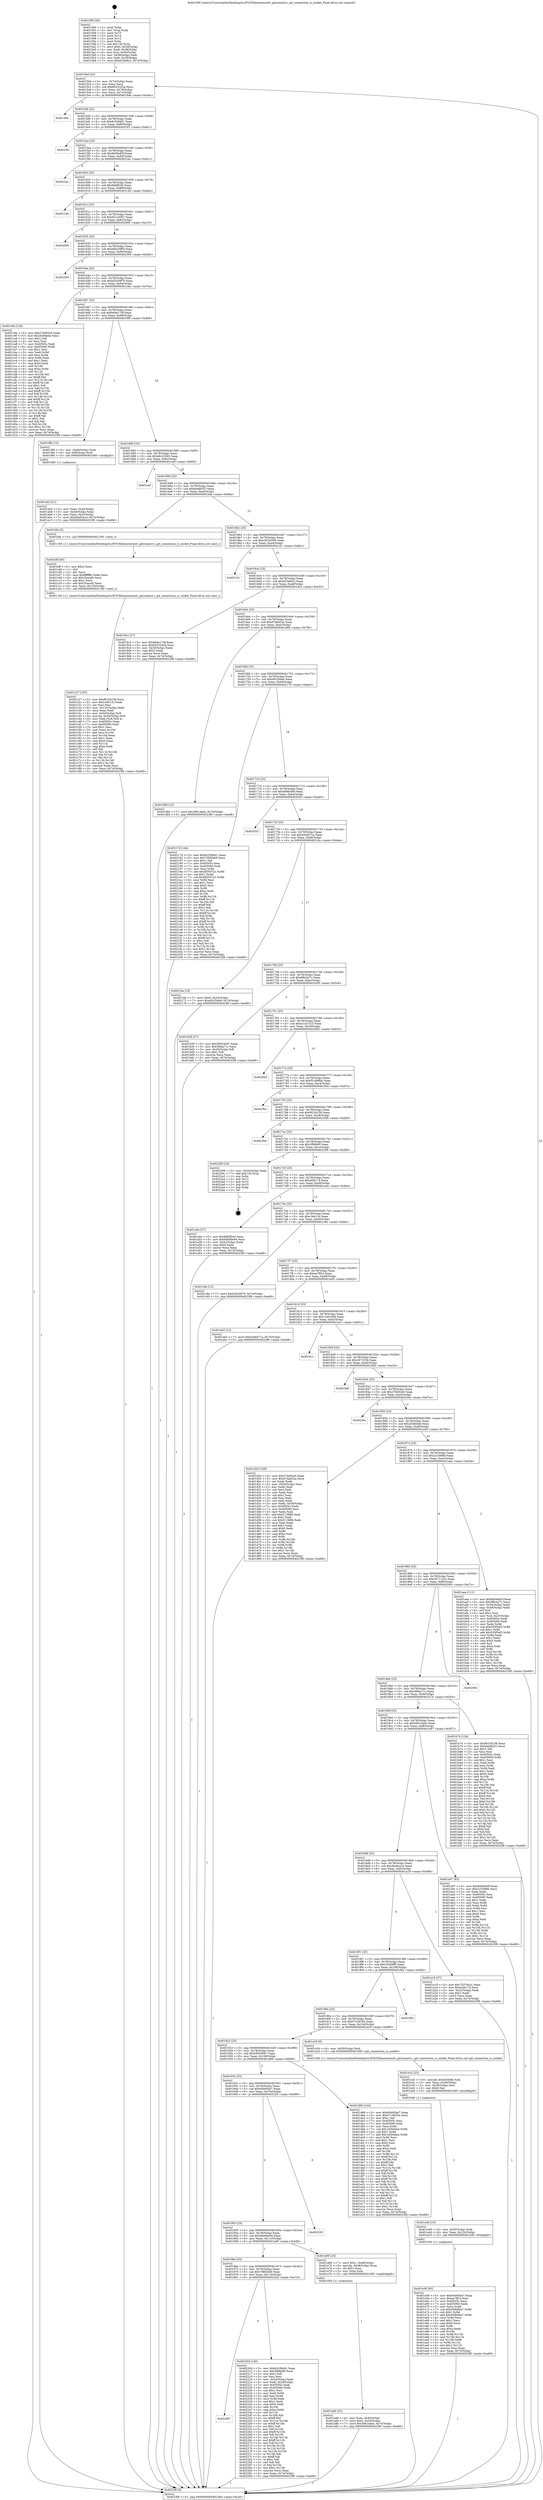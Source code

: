digraph "0x401590" {
  label = "0x401590 (/mnt/c/Users/mathe/Desktop/tcc/POCII/binaries/extr_gitconnect.c_git_connection_is_socket_Final-ollvm.out::main(0))"
  labelloc = "t"
  node[shape=record]

  Entry [label="",width=0.3,height=0.3,shape=circle,fillcolor=black,style=filled]
  "0x4015bd" [label="{
     0x4015bd [23]\l
     | [instrs]\l
     &nbsp;&nbsp;0x4015bd \<+3\>: mov -0x74(%rbp),%eax\l
     &nbsp;&nbsp;0x4015c0 \<+2\>: mov %eax,%ecx\l
     &nbsp;&nbsp;0x4015c2 \<+6\>: sub $0x8023345a,%ecx\l
     &nbsp;&nbsp;0x4015c8 \<+3\>: mov %eax,-0x78(%rbp)\l
     &nbsp;&nbsp;0x4015cb \<+3\>: mov %ecx,-0x7c(%rbp)\l
     &nbsp;&nbsp;0x4015ce \<+6\>: je 00000000004019de \<main+0x44e\>\l
  }"]
  "0x4019de" [label="{
     0x4019de\l
  }", style=dashed]
  "0x4015d4" [label="{
     0x4015d4 [22]\l
     | [instrs]\l
     &nbsp;&nbsp;0x4015d4 \<+5\>: jmp 00000000004015d9 \<main+0x49\>\l
     &nbsp;&nbsp;0x4015d9 \<+3\>: mov -0x78(%rbp),%eax\l
     &nbsp;&nbsp;0x4015dc \<+5\>: sub $0x8c338dd1,%eax\l
     &nbsp;&nbsp;0x4015e1 \<+3\>: mov %eax,-0x80(%rbp)\l
     &nbsp;&nbsp;0x4015e4 \<+6\>: je 00000000004023f1 \<main+0xe61\>\l
  }"]
  Exit [label="",width=0.3,height=0.3,shape=circle,fillcolor=black,style=filled,peripheries=2]
  "0x4023f1" [label="{
     0x4023f1\l
  }", style=dashed]
  "0x4015ea" [label="{
     0x4015ea [25]\l
     | [instrs]\l
     &nbsp;&nbsp;0x4015ea \<+5\>: jmp 00000000004015ef \<main+0x5f\>\l
     &nbsp;&nbsp;0x4015ef \<+3\>: mov -0x78(%rbp),%eax\l
     &nbsp;&nbsp;0x4015f2 \<+5\>: sub $0x8d59e83f,%eax\l
     &nbsp;&nbsp;0x4015f7 \<+6\>: mov %eax,-0x84(%rbp)\l
     &nbsp;&nbsp;0x4015fd \<+6\>: je 00000000004022ac \<main+0xd1c\>\l
  }"]
  "0x401987" [label="{
     0x401987\l
  }", style=dashed]
  "0x4022ac" [label="{
     0x4022ac\l
  }", style=dashed]
  "0x401603" [label="{
     0x401603 [25]\l
     | [instrs]\l
     &nbsp;&nbsp;0x401603 \<+5\>: jmp 0000000000401608 \<main+0x78\>\l
     &nbsp;&nbsp;0x401608 \<+3\>: mov -0x78(%rbp),%eax\l
     &nbsp;&nbsp;0x40160b \<+5\>: sub $0x8dbff240,%eax\l
     &nbsp;&nbsp;0x401610 \<+6\>: mov %eax,-0x88(%rbp)\l
     &nbsp;&nbsp;0x401616 \<+6\>: je 000000000040214d \<main+0xbbd\>\l
  }"]
  "0x40220d" [label="{
     0x40220d [140]\l
     | [instrs]\l
     &nbsp;&nbsp;0x40220d \<+5\>: mov $0x8c338dd1,%eax\l
     &nbsp;&nbsp;0x402212 \<+5\>: mov $0x2f99b80,%ecx\l
     &nbsp;&nbsp;0x402217 \<+2\>: mov $0x1,%dl\l
     &nbsp;&nbsp;0x402219 \<+2\>: xor %esi,%esi\l
     &nbsp;&nbsp;0x40221b \<+3\>: mov -0x34(%rbp),%edi\l
     &nbsp;&nbsp;0x40221e \<+3\>: mov %edi,-0x24(%rbp)\l
     &nbsp;&nbsp;0x402221 \<+7\>: mov 0x40505c,%edi\l
     &nbsp;&nbsp;0x402228 \<+8\>: mov 0x405060,%r8d\l
     &nbsp;&nbsp;0x402230 \<+3\>: sub $0x1,%esi\l
     &nbsp;&nbsp;0x402233 \<+3\>: mov %edi,%r9d\l
     &nbsp;&nbsp;0x402236 \<+3\>: add %esi,%r9d\l
     &nbsp;&nbsp;0x402239 \<+4\>: imul %r9d,%edi\l
     &nbsp;&nbsp;0x40223d \<+3\>: and $0x1,%edi\l
     &nbsp;&nbsp;0x402240 \<+3\>: cmp $0x0,%edi\l
     &nbsp;&nbsp;0x402243 \<+4\>: sete %r10b\l
     &nbsp;&nbsp;0x402247 \<+4\>: cmp $0xa,%r8d\l
     &nbsp;&nbsp;0x40224b \<+4\>: setl %r11b\l
     &nbsp;&nbsp;0x40224f \<+3\>: mov %r10b,%bl\l
     &nbsp;&nbsp;0x402252 \<+3\>: xor $0xff,%bl\l
     &nbsp;&nbsp;0x402255 \<+3\>: mov %r11b,%r14b\l
     &nbsp;&nbsp;0x402258 \<+4\>: xor $0xff,%r14b\l
     &nbsp;&nbsp;0x40225c \<+3\>: xor $0x1,%dl\l
     &nbsp;&nbsp;0x40225f \<+3\>: mov %bl,%r15b\l
     &nbsp;&nbsp;0x402262 \<+4\>: and $0xff,%r15b\l
     &nbsp;&nbsp;0x402266 \<+3\>: and %dl,%r10b\l
     &nbsp;&nbsp;0x402269 \<+3\>: mov %r14b,%r12b\l
     &nbsp;&nbsp;0x40226c \<+4\>: and $0xff,%r12b\l
     &nbsp;&nbsp;0x402270 \<+3\>: and %dl,%r11b\l
     &nbsp;&nbsp;0x402273 \<+3\>: or %r10b,%r15b\l
     &nbsp;&nbsp;0x402276 \<+3\>: or %r11b,%r12b\l
     &nbsp;&nbsp;0x402279 \<+3\>: xor %r12b,%r15b\l
     &nbsp;&nbsp;0x40227c \<+3\>: or %r14b,%bl\l
     &nbsp;&nbsp;0x40227f \<+3\>: xor $0xff,%bl\l
     &nbsp;&nbsp;0x402282 \<+3\>: or $0x1,%dl\l
     &nbsp;&nbsp;0x402285 \<+2\>: and %dl,%bl\l
     &nbsp;&nbsp;0x402287 \<+3\>: or %bl,%r15b\l
     &nbsp;&nbsp;0x40228a \<+4\>: test $0x1,%r15b\l
     &nbsp;&nbsp;0x40228e \<+3\>: cmovne %ecx,%eax\l
     &nbsp;&nbsp;0x402291 \<+3\>: mov %eax,-0x74(%rbp)\l
     &nbsp;&nbsp;0x402294 \<+5\>: jmp 00000000004023f8 \<main+0xe68\>\l
  }"]
  "0x40214d" [label="{
     0x40214d\l
  }", style=dashed]
  "0x40161c" [label="{
     0x40161c [25]\l
     | [instrs]\l
     &nbsp;&nbsp;0x40161c \<+5\>: jmp 0000000000401621 \<main+0x91\>\l
     &nbsp;&nbsp;0x401621 \<+3\>: mov -0x78(%rbp),%eax\l
     &nbsp;&nbsp;0x401624 \<+5\>: sub $0x921c4567,%eax\l
     &nbsp;&nbsp;0x401629 \<+6\>: mov %eax,-0x8c(%rbp)\l
     &nbsp;&nbsp;0x40162f \<+6\>: je 0000000000402000 \<main+0xa70\>\l
  }"]
  "0x401e58" [label="{
     0x401e58 [93]\l
     | [instrs]\l
     &nbsp;&nbsp;0x401e58 \<+5\>: mov $0x60495be7,%eax\l
     &nbsp;&nbsp;0x401e5d \<+5\>: mov $0xea7ff14,%esi\l
     &nbsp;&nbsp;0x401e62 \<+7\>: mov 0x40505c,%ecx\l
     &nbsp;&nbsp;0x401e69 \<+7\>: mov 0x405060,%edx\l
     &nbsp;&nbsp;0x401e70 \<+3\>: mov %ecx,%r8d\l
     &nbsp;&nbsp;0x401e73 \<+7\>: sub $0xb59b0ba7,%r8d\l
     &nbsp;&nbsp;0x401e7a \<+4\>: sub $0x1,%r8d\l
     &nbsp;&nbsp;0x401e7e \<+7\>: add $0xb59b0ba7,%r8d\l
     &nbsp;&nbsp;0x401e85 \<+4\>: imul %r8d,%ecx\l
     &nbsp;&nbsp;0x401e89 \<+3\>: and $0x1,%ecx\l
     &nbsp;&nbsp;0x401e8c \<+3\>: cmp $0x0,%ecx\l
     &nbsp;&nbsp;0x401e8f \<+4\>: sete %r9b\l
     &nbsp;&nbsp;0x401e93 \<+3\>: cmp $0xa,%edx\l
     &nbsp;&nbsp;0x401e96 \<+4\>: setl %r10b\l
     &nbsp;&nbsp;0x401e9a \<+3\>: mov %r9b,%r11b\l
     &nbsp;&nbsp;0x401e9d \<+3\>: and %r10b,%r11b\l
     &nbsp;&nbsp;0x401ea0 \<+3\>: xor %r10b,%r9b\l
     &nbsp;&nbsp;0x401ea3 \<+3\>: or %r9b,%r11b\l
     &nbsp;&nbsp;0x401ea6 \<+4\>: test $0x1,%r11b\l
     &nbsp;&nbsp;0x401eaa \<+3\>: cmovne %esi,%eax\l
     &nbsp;&nbsp;0x401ead \<+3\>: mov %eax,-0x74(%rbp)\l
     &nbsp;&nbsp;0x401eb0 \<+5\>: jmp 00000000004023f8 \<main+0xe68\>\l
  }"]
  "0x402000" [label="{
     0x402000\l
  }", style=dashed]
  "0x401635" [label="{
     0x401635 [25]\l
     | [instrs]\l
     &nbsp;&nbsp;0x401635 \<+5\>: jmp 000000000040163a \<main+0xaa\>\l
     &nbsp;&nbsp;0x40163a \<+3\>: mov -0x78(%rbp),%eax\l
     &nbsp;&nbsp;0x40163d \<+5\>: sub $0x9ebc3965,%eax\l
     &nbsp;&nbsp;0x401642 \<+6\>: mov %eax,-0x90(%rbp)\l
     &nbsp;&nbsp;0x401648 \<+6\>: je 0000000000402364 \<main+0xdd4\>\l
  }"]
  "0x401e49" [label="{
     0x401e49 [15]\l
     | [instrs]\l
     &nbsp;&nbsp;0x401e49 \<+4\>: mov -0x50(%rbp),%rdi\l
     &nbsp;&nbsp;0x401e4d \<+6\>: mov %eax,-0x124(%rbp)\l
     &nbsp;&nbsp;0x401e53 \<+5\>: call 0000000000401030 \<free@plt\>\l
     | [calls]\l
     &nbsp;&nbsp;0x401030 \{1\} (unknown)\l
  }"]
  "0x402364" [label="{
     0x402364\l
  }", style=dashed]
  "0x40164e" [label="{
     0x40164e [25]\l
     | [instrs]\l
     &nbsp;&nbsp;0x40164e \<+5\>: jmp 0000000000401653 \<main+0xc3\>\l
     &nbsp;&nbsp;0x401653 \<+3\>: mov -0x78(%rbp),%eax\l
     &nbsp;&nbsp;0x401656 \<+5\>: sub $0xb35c0870,%eax\l
     &nbsp;&nbsp;0x40165b \<+6\>: mov %eax,-0x94(%rbp)\l
     &nbsp;&nbsp;0x401661 \<+6\>: je 0000000000401c9a \<main+0x70a\>\l
  }"]
  "0x401e32" [label="{
     0x401e32 [23]\l
     | [instrs]\l
     &nbsp;&nbsp;0x401e32 \<+10\>: movabs $0x4030d6,%rdi\l
     &nbsp;&nbsp;0x401e3c \<+3\>: mov %eax,-0x58(%rbp)\l
     &nbsp;&nbsp;0x401e3f \<+3\>: mov -0x58(%rbp),%esi\l
     &nbsp;&nbsp;0x401e42 \<+2\>: mov $0x0,%al\l
     &nbsp;&nbsp;0x401e44 \<+5\>: call 0000000000401040 \<printf@plt\>\l
     | [calls]\l
     &nbsp;&nbsp;0x401040 \{1\} (unknown)\l
  }"]
  "0x401c9a" [label="{
     0x401c9a [134]\l
     | [instrs]\l
     &nbsp;&nbsp;0x401c9a \<+5\>: mov $0x276e92e0,%eax\l
     &nbsp;&nbsp;0x401c9f \<+5\>: mov $0x2b5febeb,%ecx\l
     &nbsp;&nbsp;0x401ca4 \<+2\>: mov $0x1,%dl\l
     &nbsp;&nbsp;0x401ca6 \<+2\>: xor %esi,%esi\l
     &nbsp;&nbsp;0x401ca8 \<+7\>: mov 0x40505c,%edi\l
     &nbsp;&nbsp;0x401caf \<+8\>: mov 0x405060,%r8d\l
     &nbsp;&nbsp;0x401cb7 \<+3\>: sub $0x1,%esi\l
     &nbsp;&nbsp;0x401cba \<+3\>: mov %edi,%r9d\l
     &nbsp;&nbsp;0x401cbd \<+3\>: add %esi,%r9d\l
     &nbsp;&nbsp;0x401cc0 \<+4\>: imul %r9d,%edi\l
     &nbsp;&nbsp;0x401cc4 \<+3\>: and $0x1,%edi\l
     &nbsp;&nbsp;0x401cc7 \<+3\>: cmp $0x0,%edi\l
     &nbsp;&nbsp;0x401cca \<+4\>: sete %r10b\l
     &nbsp;&nbsp;0x401cce \<+4\>: cmp $0xa,%r8d\l
     &nbsp;&nbsp;0x401cd2 \<+4\>: setl %r11b\l
     &nbsp;&nbsp;0x401cd6 \<+3\>: mov %r10b,%bl\l
     &nbsp;&nbsp;0x401cd9 \<+3\>: xor $0xff,%bl\l
     &nbsp;&nbsp;0x401cdc \<+3\>: mov %r11b,%r14b\l
     &nbsp;&nbsp;0x401cdf \<+4\>: xor $0xff,%r14b\l
     &nbsp;&nbsp;0x401ce3 \<+3\>: xor $0x1,%dl\l
     &nbsp;&nbsp;0x401ce6 \<+3\>: mov %bl,%r15b\l
     &nbsp;&nbsp;0x401ce9 \<+4\>: and $0xff,%r15b\l
     &nbsp;&nbsp;0x401ced \<+3\>: and %dl,%r10b\l
     &nbsp;&nbsp;0x401cf0 \<+3\>: mov %r14b,%r12b\l
     &nbsp;&nbsp;0x401cf3 \<+4\>: and $0xff,%r12b\l
     &nbsp;&nbsp;0x401cf7 \<+3\>: and %dl,%r11b\l
     &nbsp;&nbsp;0x401cfa \<+3\>: or %r10b,%r15b\l
     &nbsp;&nbsp;0x401cfd \<+3\>: or %r11b,%r12b\l
     &nbsp;&nbsp;0x401d00 \<+3\>: xor %r12b,%r15b\l
     &nbsp;&nbsp;0x401d03 \<+3\>: or %r14b,%bl\l
     &nbsp;&nbsp;0x401d06 \<+3\>: xor $0xff,%bl\l
     &nbsp;&nbsp;0x401d09 \<+3\>: or $0x1,%dl\l
     &nbsp;&nbsp;0x401d0c \<+2\>: and %dl,%bl\l
     &nbsp;&nbsp;0x401d0e \<+3\>: or %bl,%r15b\l
     &nbsp;&nbsp;0x401d11 \<+4\>: test $0x1,%r15b\l
     &nbsp;&nbsp;0x401d15 \<+3\>: cmovne %ecx,%eax\l
     &nbsp;&nbsp;0x401d18 \<+3\>: mov %eax,-0x74(%rbp)\l
     &nbsp;&nbsp;0x401d1b \<+5\>: jmp 00000000004023f8 \<main+0xe68\>\l
  }"]
  "0x401667" [label="{
     0x401667 [25]\l
     | [instrs]\l
     &nbsp;&nbsp;0x401667 \<+5\>: jmp 000000000040166c \<main+0xdc\>\l
     &nbsp;&nbsp;0x40166c \<+3\>: mov -0x78(%rbp),%eax\l
     &nbsp;&nbsp;0x40166f \<+5\>: sub $0xb64e17df,%eax\l
     &nbsp;&nbsp;0x401674 \<+6\>: mov %eax,-0x98(%rbp)\l
     &nbsp;&nbsp;0x40167a \<+6\>: je 00000000004019f6 \<main+0x466\>\l
  }"]
  "0x401c27" [label="{
     0x401c27 [103]\l
     | [instrs]\l
     &nbsp;&nbsp;0x401c27 \<+5\>: mov $0xf6234158,%ecx\l
     &nbsp;&nbsp;0x401c2c \<+5\>: mov $0xc3e613c,%edx\l
     &nbsp;&nbsp;0x401c31 \<+2\>: xor %esi,%esi\l
     &nbsp;&nbsp;0x401c33 \<+6\>: mov -0x120(%rbp),%edi\l
     &nbsp;&nbsp;0x401c39 \<+3\>: imul %eax,%edi\l
     &nbsp;&nbsp;0x401c3c \<+4\>: mov -0x50(%rbp),%r8\l
     &nbsp;&nbsp;0x401c40 \<+4\>: movslq -0x54(%rbp),%r9\l
     &nbsp;&nbsp;0x401c44 \<+4\>: mov %edi,(%r8,%r9,4)\l
     &nbsp;&nbsp;0x401c48 \<+7\>: mov 0x40505c,%eax\l
     &nbsp;&nbsp;0x401c4f \<+7\>: mov 0x405060,%edi\l
     &nbsp;&nbsp;0x401c56 \<+3\>: sub $0x1,%esi\l
     &nbsp;&nbsp;0x401c59 \<+3\>: mov %eax,%r10d\l
     &nbsp;&nbsp;0x401c5c \<+3\>: add %esi,%r10d\l
     &nbsp;&nbsp;0x401c5f \<+4\>: imul %r10d,%eax\l
     &nbsp;&nbsp;0x401c63 \<+3\>: and $0x1,%eax\l
     &nbsp;&nbsp;0x401c66 \<+3\>: cmp $0x0,%eax\l
     &nbsp;&nbsp;0x401c69 \<+4\>: sete %r11b\l
     &nbsp;&nbsp;0x401c6d \<+3\>: cmp $0xa,%edi\l
     &nbsp;&nbsp;0x401c70 \<+3\>: setl %bl\l
     &nbsp;&nbsp;0x401c73 \<+3\>: mov %r11b,%r14b\l
     &nbsp;&nbsp;0x401c76 \<+3\>: and %bl,%r14b\l
     &nbsp;&nbsp;0x401c79 \<+3\>: xor %bl,%r11b\l
     &nbsp;&nbsp;0x401c7c \<+3\>: or %r11b,%r14b\l
     &nbsp;&nbsp;0x401c7f \<+4\>: test $0x1,%r14b\l
     &nbsp;&nbsp;0x401c83 \<+3\>: cmovne %edx,%ecx\l
     &nbsp;&nbsp;0x401c86 \<+3\>: mov %ecx,-0x74(%rbp)\l
     &nbsp;&nbsp;0x401c89 \<+5\>: jmp 00000000004023f8 \<main+0xe68\>\l
  }"]
  "0x4019f6" [label="{
     0x4019f6 [13]\l
     | [instrs]\l
     &nbsp;&nbsp;0x4019f6 \<+4\>: mov -0x40(%rbp),%rax\l
     &nbsp;&nbsp;0x4019fa \<+4\>: mov 0x8(%rax),%rdi\l
     &nbsp;&nbsp;0x4019fe \<+5\>: call 0000000000401060 \<atoi@plt\>\l
     | [calls]\l
     &nbsp;&nbsp;0x401060 \{1\} (unknown)\l
  }"]
  "0x401680" [label="{
     0x401680 [25]\l
     | [instrs]\l
     &nbsp;&nbsp;0x401680 \<+5\>: jmp 0000000000401685 \<main+0xf5\>\l
     &nbsp;&nbsp;0x401685 \<+3\>: mov -0x78(%rbp),%eax\l
     &nbsp;&nbsp;0x401688 \<+5\>: sub $0xb8c225b5,%eax\l
     &nbsp;&nbsp;0x40168d \<+6\>: mov %eax,-0x9c(%rbp)\l
     &nbsp;&nbsp;0x401693 \<+6\>: je 0000000000401eef \<main+0x95f\>\l
  }"]
  "0x401bff" [label="{
     0x401bff [40]\l
     | [instrs]\l
     &nbsp;&nbsp;0x401bff \<+5\>: mov $0x2,%ecx\l
     &nbsp;&nbsp;0x401c04 \<+1\>: cltd\l
     &nbsp;&nbsp;0x401c05 \<+2\>: idiv %ecx\l
     &nbsp;&nbsp;0x401c07 \<+6\>: imul $0xfffffffe,%edx,%ecx\l
     &nbsp;&nbsp;0x401c0d \<+6\>: sub $0x1fcacafc,%ecx\l
     &nbsp;&nbsp;0x401c13 \<+3\>: add $0x1,%ecx\l
     &nbsp;&nbsp;0x401c16 \<+6\>: add $0x1fcacafc,%ecx\l
     &nbsp;&nbsp;0x401c1c \<+6\>: mov %ecx,-0x120(%rbp)\l
     &nbsp;&nbsp;0x401c22 \<+5\>: call 0000000000401160 \<next_i\>\l
     | [calls]\l
     &nbsp;&nbsp;0x401160 \{1\} (/mnt/c/Users/mathe/Desktop/tcc/POCII/binaries/extr_gitconnect.c_git_connection_is_socket_Final-ollvm.out::next_i)\l
  }"]
  "0x401eef" [label="{
     0x401eef\l
  }", style=dashed]
  "0x401699" [label="{
     0x401699 [25]\l
     | [instrs]\l
     &nbsp;&nbsp;0x401699 \<+5\>: jmp 000000000040169e \<main+0x10e\>\l
     &nbsp;&nbsp;0x40169e \<+3\>: mov -0x78(%rbp),%eax\l
     &nbsp;&nbsp;0x4016a1 \<+5\>: sub $0xbbaf9251,%eax\l
     &nbsp;&nbsp;0x4016a6 \<+6\>: mov %eax,-0xa0(%rbp)\l
     &nbsp;&nbsp;0x4016ac \<+6\>: je 0000000000401bfa \<main+0x66a\>\l
  }"]
  "0x401a80" [label="{
     0x401a80 [23]\l
     | [instrs]\l
     &nbsp;&nbsp;0x401a80 \<+4\>: mov %rax,-0x50(%rbp)\l
     &nbsp;&nbsp;0x401a84 \<+7\>: movl $0x0,-0x54(%rbp)\l
     &nbsp;&nbsp;0x401a8b \<+7\>: movl $0x3961dadc,-0x74(%rbp)\l
     &nbsp;&nbsp;0x401a92 \<+5\>: jmp 00000000004023f8 \<main+0xe68\>\l
  }"]
  "0x401bfa" [label="{
     0x401bfa [5]\l
     | [instrs]\l
     &nbsp;&nbsp;0x401bfa \<+5\>: call 0000000000401160 \<next_i\>\l
     | [calls]\l
     &nbsp;&nbsp;0x401160 \{1\} (/mnt/c/Users/mathe/Desktop/tcc/POCII/binaries/extr_gitconnect.c_git_connection_is_socket_Final-ollvm.out::next_i)\l
  }"]
  "0x4016b2" [label="{
     0x4016b2 [25]\l
     | [instrs]\l
     &nbsp;&nbsp;0x4016b2 \<+5\>: jmp 00000000004016b7 \<main+0x127\>\l
     &nbsp;&nbsp;0x4016b7 \<+3\>: mov -0x78(%rbp),%eax\l
     &nbsp;&nbsp;0x4016ba \<+5\>: sub $0xc9254956,%eax\l
     &nbsp;&nbsp;0x4016bf \<+6\>: mov %eax,-0xa4(%rbp)\l
     &nbsp;&nbsp;0x4016c5 \<+6\>: je 0000000000402141 \<main+0xbb1\>\l
  }"]
  "0x40196e" [label="{
     0x40196e [25]\l
     | [instrs]\l
     &nbsp;&nbsp;0x40196e \<+5\>: jmp 0000000000401973 \<main+0x3e3\>\l
     &nbsp;&nbsp;0x401973 \<+3\>: mov -0x78(%rbp),%eax\l
     &nbsp;&nbsp;0x401976 \<+5\>: sub $0x708f2bb9,%eax\l
     &nbsp;&nbsp;0x40197b \<+6\>: mov %eax,-0x114(%rbp)\l
     &nbsp;&nbsp;0x401981 \<+6\>: je 000000000040220d \<main+0xc7d\>\l
  }"]
  "0x402141" [label="{
     0x402141\l
  }", style=dashed]
  "0x4016cb" [label="{
     0x4016cb [25]\l
     | [instrs]\l
     &nbsp;&nbsp;0x4016cb \<+5\>: jmp 00000000004016d0 \<main+0x140\>\l
     &nbsp;&nbsp;0x4016d0 \<+3\>: mov -0x78(%rbp),%eax\l
     &nbsp;&nbsp;0x4016d3 \<+5\>: sub $0xd23a9fc2,%eax\l
     &nbsp;&nbsp;0x4016d8 \<+6\>: mov %eax,-0xa8(%rbp)\l
     &nbsp;&nbsp;0x4016de \<+6\>: je 00000000004019c3 \<main+0x433\>\l
  }"]
  "0x401a69" [label="{
     0x401a69 [23]\l
     | [instrs]\l
     &nbsp;&nbsp;0x401a69 \<+7\>: movl $0x1,-0x48(%rbp)\l
     &nbsp;&nbsp;0x401a70 \<+4\>: movslq -0x48(%rbp),%rax\l
     &nbsp;&nbsp;0x401a74 \<+4\>: shl $0x2,%rax\l
     &nbsp;&nbsp;0x401a78 \<+3\>: mov %rax,%rdi\l
     &nbsp;&nbsp;0x401a7b \<+5\>: call 0000000000401050 \<malloc@plt\>\l
     | [calls]\l
     &nbsp;&nbsp;0x401050 \{1\} (unknown)\l
  }"]
  "0x4019c3" [label="{
     0x4019c3 [27]\l
     | [instrs]\l
     &nbsp;&nbsp;0x4019c3 \<+5\>: mov $0xb64e17df,%eax\l
     &nbsp;&nbsp;0x4019c8 \<+5\>: mov $0x8023345a,%ecx\l
     &nbsp;&nbsp;0x4019cd \<+3\>: mov -0x30(%rbp),%edx\l
     &nbsp;&nbsp;0x4019d0 \<+3\>: cmp $0x2,%edx\l
     &nbsp;&nbsp;0x4019d3 \<+3\>: cmovne %ecx,%eax\l
     &nbsp;&nbsp;0x4019d6 \<+3\>: mov %eax,-0x74(%rbp)\l
     &nbsp;&nbsp;0x4019d9 \<+5\>: jmp 00000000004023f8 \<main+0xe68\>\l
  }"]
  "0x4016e4" [label="{
     0x4016e4 [25]\l
     | [instrs]\l
     &nbsp;&nbsp;0x4016e4 \<+5\>: jmp 00000000004016e9 \<main+0x159\>\l
     &nbsp;&nbsp;0x4016e9 \<+3\>: mov -0x78(%rbp),%eax\l
     &nbsp;&nbsp;0x4016ec \<+5\>: sub $0xd7da822a,%eax\l
     &nbsp;&nbsp;0x4016f1 \<+6\>: mov %eax,-0xac(%rbp)\l
     &nbsp;&nbsp;0x4016f7 \<+6\>: je 0000000000401d8d \<main+0x7fd\>\l
  }"]
  "0x4023f8" [label="{
     0x4023f8 [5]\l
     | [instrs]\l
     &nbsp;&nbsp;0x4023f8 \<+5\>: jmp 00000000004015bd \<main+0x2d\>\l
  }"]
  "0x401590" [label="{
     0x401590 [45]\l
     | [instrs]\l
     &nbsp;&nbsp;0x401590 \<+1\>: push %rbp\l
     &nbsp;&nbsp;0x401591 \<+3\>: mov %rsp,%rbp\l
     &nbsp;&nbsp;0x401594 \<+2\>: push %r15\l
     &nbsp;&nbsp;0x401596 \<+2\>: push %r14\l
     &nbsp;&nbsp;0x401598 \<+2\>: push %r12\l
     &nbsp;&nbsp;0x40159a \<+1\>: push %rbx\l
     &nbsp;&nbsp;0x40159b \<+7\>: sub $0x130,%rsp\l
     &nbsp;&nbsp;0x4015a2 \<+7\>: movl $0x0,-0x34(%rbp)\l
     &nbsp;&nbsp;0x4015a9 \<+3\>: mov %edi,-0x38(%rbp)\l
     &nbsp;&nbsp;0x4015ac \<+4\>: mov %rsi,-0x40(%rbp)\l
     &nbsp;&nbsp;0x4015b0 \<+3\>: mov -0x38(%rbp),%edi\l
     &nbsp;&nbsp;0x4015b3 \<+3\>: mov %edi,-0x30(%rbp)\l
     &nbsp;&nbsp;0x4015b6 \<+7\>: movl $0xd23a9fc2,-0x74(%rbp)\l
  }"]
  "0x401a03" [label="{
     0x401a03 [21]\l
     | [instrs]\l
     &nbsp;&nbsp;0x401a03 \<+3\>: mov %eax,-0x44(%rbp)\l
     &nbsp;&nbsp;0x401a06 \<+3\>: mov -0x44(%rbp),%eax\l
     &nbsp;&nbsp;0x401a09 \<+3\>: mov %eax,-0x2c(%rbp)\l
     &nbsp;&nbsp;0x401a0c \<+7\>: movl $0x4ba9ca1e,-0x74(%rbp)\l
     &nbsp;&nbsp;0x401a13 \<+5\>: jmp 00000000004023f8 \<main+0xe68\>\l
  }"]
  "0x401955" [label="{
     0x401955 [25]\l
     | [instrs]\l
     &nbsp;&nbsp;0x401955 \<+5\>: jmp 000000000040195a \<main+0x3ca\>\l
     &nbsp;&nbsp;0x40195a \<+3\>: mov -0x78(%rbp),%eax\l
     &nbsp;&nbsp;0x40195d \<+5\>: sub $0x6b0dbe94,%eax\l
     &nbsp;&nbsp;0x401962 \<+6\>: mov %eax,-0x110(%rbp)\l
     &nbsp;&nbsp;0x401968 \<+6\>: je 0000000000401a69 \<main+0x4d9\>\l
  }"]
  "0x401d8d" [label="{
     0x401d8d [12]\l
     | [instrs]\l
     &nbsp;&nbsp;0x401d8d \<+7\>: movl $0x3961dadc,-0x74(%rbp)\l
     &nbsp;&nbsp;0x401d94 \<+5\>: jmp 00000000004023f8 \<main+0xe68\>\l
  }"]
  "0x4016fd" [label="{
     0x4016fd [25]\l
     | [instrs]\l
     &nbsp;&nbsp;0x4016fd \<+5\>: jmp 0000000000401702 \<main+0x172\>\l
     &nbsp;&nbsp;0x401702 \<+3\>: mov -0x78(%rbp),%eax\l
     &nbsp;&nbsp;0x401705 \<+5\>: sub $0xd91f3de8,%eax\l
     &nbsp;&nbsp;0x40170a \<+6\>: mov %eax,-0xb0(%rbp)\l
     &nbsp;&nbsp;0x401710 \<+6\>: je 000000000040217d \<main+0xbed\>\l
  }"]
  "0x402329" [label="{
     0x402329\l
  }", style=dashed]
  "0x40217d" [label="{
     0x40217d [144]\l
     | [instrs]\l
     &nbsp;&nbsp;0x40217d \<+5\>: mov $0x8c338dd1,%eax\l
     &nbsp;&nbsp;0x402182 \<+5\>: mov $0x708f2bb9,%ecx\l
     &nbsp;&nbsp;0x402187 \<+2\>: mov $0x1,%dl\l
     &nbsp;&nbsp;0x402189 \<+7\>: mov 0x40505c,%esi\l
     &nbsp;&nbsp;0x402190 \<+7\>: mov 0x405060,%edi\l
     &nbsp;&nbsp;0x402197 \<+3\>: mov %esi,%r8d\l
     &nbsp;&nbsp;0x40219a \<+7\>: add $0xdf3507a1,%r8d\l
     &nbsp;&nbsp;0x4021a1 \<+4\>: sub $0x1,%r8d\l
     &nbsp;&nbsp;0x4021a5 \<+7\>: sub $0xdf3507a1,%r8d\l
     &nbsp;&nbsp;0x4021ac \<+4\>: imul %r8d,%esi\l
     &nbsp;&nbsp;0x4021b0 \<+3\>: and $0x1,%esi\l
     &nbsp;&nbsp;0x4021b3 \<+3\>: cmp $0x0,%esi\l
     &nbsp;&nbsp;0x4021b6 \<+4\>: sete %r9b\l
     &nbsp;&nbsp;0x4021ba \<+3\>: cmp $0xa,%edi\l
     &nbsp;&nbsp;0x4021bd \<+4\>: setl %r10b\l
     &nbsp;&nbsp;0x4021c1 \<+3\>: mov %r9b,%r11b\l
     &nbsp;&nbsp;0x4021c4 \<+4\>: xor $0xff,%r11b\l
     &nbsp;&nbsp;0x4021c8 \<+3\>: mov %r10b,%bl\l
     &nbsp;&nbsp;0x4021cb \<+3\>: xor $0xff,%bl\l
     &nbsp;&nbsp;0x4021ce \<+3\>: xor $0x1,%dl\l
     &nbsp;&nbsp;0x4021d1 \<+3\>: mov %r11b,%r14b\l
     &nbsp;&nbsp;0x4021d4 \<+4\>: and $0xff,%r14b\l
     &nbsp;&nbsp;0x4021d8 \<+3\>: and %dl,%r9b\l
     &nbsp;&nbsp;0x4021db \<+3\>: mov %bl,%r15b\l
     &nbsp;&nbsp;0x4021de \<+4\>: and $0xff,%r15b\l
     &nbsp;&nbsp;0x4021e2 \<+3\>: and %dl,%r10b\l
     &nbsp;&nbsp;0x4021e5 \<+3\>: or %r9b,%r14b\l
     &nbsp;&nbsp;0x4021e8 \<+3\>: or %r10b,%r15b\l
     &nbsp;&nbsp;0x4021eb \<+3\>: xor %r15b,%r14b\l
     &nbsp;&nbsp;0x4021ee \<+3\>: or %bl,%r11b\l
     &nbsp;&nbsp;0x4021f1 \<+4\>: xor $0xff,%r11b\l
     &nbsp;&nbsp;0x4021f5 \<+3\>: or $0x1,%dl\l
     &nbsp;&nbsp;0x4021f8 \<+3\>: and %dl,%r11b\l
     &nbsp;&nbsp;0x4021fb \<+3\>: or %r11b,%r14b\l
     &nbsp;&nbsp;0x4021fe \<+4\>: test $0x1,%r14b\l
     &nbsp;&nbsp;0x402202 \<+3\>: cmovne %ecx,%eax\l
     &nbsp;&nbsp;0x402205 \<+3\>: mov %eax,-0x74(%rbp)\l
     &nbsp;&nbsp;0x402208 \<+5\>: jmp 00000000004023f8 \<main+0xe68\>\l
  }"]
  "0x401716" [label="{
     0x401716 [25]\l
     | [instrs]\l
     &nbsp;&nbsp;0x401716 \<+5\>: jmp 000000000040171b \<main+0x18b\>\l
     &nbsp;&nbsp;0x40171b \<+3\>: mov -0x78(%rbp),%eax\l
     &nbsp;&nbsp;0x40171e \<+5\>: sub $0xd99fcb69,%eax\l
     &nbsp;&nbsp;0x401723 \<+6\>: mov %eax,-0xb4(%rbp)\l
     &nbsp;&nbsp;0x401729 \<+6\>: je 0000000000402025 \<main+0xa95\>\l
  }"]
  "0x40193c" [label="{
     0x40193c [25]\l
     | [instrs]\l
     &nbsp;&nbsp;0x40193c \<+5\>: jmp 0000000000401941 \<main+0x3b1\>\l
     &nbsp;&nbsp;0x401941 \<+3\>: mov -0x78(%rbp),%eax\l
     &nbsp;&nbsp;0x401944 \<+5\>: sub $0x60495be7,%eax\l
     &nbsp;&nbsp;0x401949 \<+6\>: mov %eax,-0x10c(%rbp)\l
     &nbsp;&nbsp;0x40194f \<+6\>: je 0000000000402329 \<main+0xd99\>\l
  }"]
  "0x402025" [label="{
     0x402025\l
  }", style=dashed]
  "0x40172f" [label="{
     0x40172f [25]\l
     | [instrs]\l
     &nbsp;&nbsp;0x40172f \<+5\>: jmp 0000000000401734 \<main+0x1a4\>\l
     &nbsp;&nbsp;0x401734 \<+3\>: mov -0x78(%rbp),%eax\l
     &nbsp;&nbsp;0x401737 \<+5\>: sub $0xdcb6d71a,%eax\l
     &nbsp;&nbsp;0x40173c \<+6\>: mov %eax,-0xb8(%rbp)\l
     &nbsp;&nbsp;0x401742 \<+6\>: je 000000000040216a \<main+0xbda\>\l
  }"]
  "0x401d99" [label="{
     0x401d99 [144]\l
     | [instrs]\l
     &nbsp;&nbsp;0x401d99 \<+5\>: mov $0x60495be7,%eax\l
     &nbsp;&nbsp;0x401d9e \<+5\>: mov $0x57c36354,%ecx\l
     &nbsp;&nbsp;0x401da3 \<+2\>: mov $0x1,%dl\l
     &nbsp;&nbsp;0x401da5 \<+7\>: mov 0x40505c,%esi\l
     &nbsp;&nbsp;0x401dac \<+7\>: mov 0x405060,%edi\l
     &nbsp;&nbsp;0x401db3 \<+3\>: mov %esi,%r8d\l
     &nbsp;&nbsp;0x401db6 \<+7\>: sub $0x1d304da2,%r8d\l
     &nbsp;&nbsp;0x401dbd \<+4\>: sub $0x1,%r8d\l
     &nbsp;&nbsp;0x401dc1 \<+7\>: add $0x1d304da2,%r8d\l
     &nbsp;&nbsp;0x401dc8 \<+4\>: imul %r8d,%esi\l
     &nbsp;&nbsp;0x401dcc \<+3\>: and $0x1,%esi\l
     &nbsp;&nbsp;0x401dcf \<+3\>: cmp $0x0,%esi\l
     &nbsp;&nbsp;0x401dd2 \<+4\>: sete %r9b\l
     &nbsp;&nbsp;0x401dd6 \<+3\>: cmp $0xa,%edi\l
     &nbsp;&nbsp;0x401dd9 \<+4\>: setl %r10b\l
     &nbsp;&nbsp;0x401ddd \<+3\>: mov %r9b,%r11b\l
     &nbsp;&nbsp;0x401de0 \<+4\>: xor $0xff,%r11b\l
     &nbsp;&nbsp;0x401de4 \<+3\>: mov %r10b,%bl\l
     &nbsp;&nbsp;0x401de7 \<+3\>: xor $0xff,%bl\l
     &nbsp;&nbsp;0x401dea \<+3\>: xor $0x1,%dl\l
     &nbsp;&nbsp;0x401ded \<+3\>: mov %r11b,%r14b\l
     &nbsp;&nbsp;0x401df0 \<+4\>: and $0xff,%r14b\l
     &nbsp;&nbsp;0x401df4 \<+3\>: and %dl,%r9b\l
     &nbsp;&nbsp;0x401df7 \<+3\>: mov %bl,%r15b\l
     &nbsp;&nbsp;0x401dfa \<+4\>: and $0xff,%r15b\l
     &nbsp;&nbsp;0x401dfe \<+3\>: and %dl,%r10b\l
     &nbsp;&nbsp;0x401e01 \<+3\>: or %r9b,%r14b\l
     &nbsp;&nbsp;0x401e04 \<+3\>: or %r10b,%r15b\l
     &nbsp;&nbsp;0x401e07 \<+3\>: xor %r15b,%r14b\l
     &nbsp;&nbsp;0x401e0a \<+3\>: or %bl,%r11b\l
     &nbsp;&nbsp;0x401e0d \<+4\>: xor $0xff,%r11b\l
     &nbsp;&nbsp;0x401e11 \<+3\>: or $0x1,%dl\l
     &nbsp;&nbsp;0x401e14 \<+3\>: and %dl,%r11b\l
     &nbsp;&nbsp;0x401e17 \<+3\>: or %r11b,%r14b\l
     &nbsp;&nbsp;0x401e1a \<+4\>: test $0x1,%r14b\l
     &nbsp;&nbsp;0x401e1e \<+3\>: cmovne %ecx,%eax\l
     &nbsp;&nbsp;0x401e21 \<+3\>: mov %eax,-0x74(%rbp)\l
     &nbsp;&nbsp;0x401e24 \<+5\>: jmp 00000000004023f8 \<main+0xe68\>\l
  }"]
  "0x40216a" [label="{
     0x40216a [19]\l
     | [instrs]\l
     &nbsp;&nbsp;0x40216a \<+7\>: movl $0x0,-0x34(%rbp)\l
     &nbsp;&nbsp;0x402171 \<+7\>: movl $0xd91f3de8,-0x74(%rbp)\l
     &nbsp;&nbsp;0x402178 \<+5\>: jmp 00000000004023f8 \<main+0xe68\>\l
  }"]
  "0x401748" [label="{
     0x401748 [25]\l
     | [instrs]\l
     &nbsp;&nbsp;0x401748 \<+5\>: jmp 000000000040174d \<main+0x1bd\>\l
     &nbsp;&nbsp;0x40174d \<+3\>: mov -0x78(%rbp),%eax\l
     &nbsp;&nbsp;0x401750 \<+5\>: sub $0xdf6c427c,%eax\l
     &nbsp;&nbsp;0x401755 \<+6\>: mov %eax,-0xbc(%rbp)\l
     &nbsp;&nbsp;0x40175b \<+6\>: je 0000000000401b59 \<main+0x5c9\>\l
  }"]
  "0x401923" [label="{
     0x401923 [25]\l
     | [instrs]\l
     &nbsp;&nbsp;0x401923 \<+5\>: jmp 0000000000401928 \<main+0x398\>\l
     &nbsp;&nbsp;0x401928 \<+3\>: mov -0x78(%rbp),%eax\l
     &nbsp;&nbsp;0x40192b \<+5\>: sub $0x58554067,%eax\l
     &nbsp;&nbsp;0x401930 \<+6\>: mov %eax,-0x108(%rbp)\l
     &nbsp;&nbsp;0x401936 \<+6\>: je 0000000000401d99 \<main+0x809\>\l
  }"]
  "0x401b59" [label="{
     0x401b59 [27]\l
     | [instrs]\l
     &nbsp;&nbsp;0x401b59 \<+5\>: mov $0x58554067,%eax\l
     &nbsp;&nbsp;0x401b5e \<+5\>: mov $0x36faa71c,%ecx\l
     &nbsp;&nbsp;0x401b63 \<+3\>: mov -0x25(%rbp),%dl\l
     &nbsp;&nbsp;0x401b66 \<+3\>: test $0x1,%dl\l
     &nbsp;&nbsp;0x401b69 \<+3\>: cmovne %ecx,%eax\l
     &nbsp;&nbsp;0x401b6c \<+3\>: mov %eax,-0x74(%rbp)\l
     &nbsp;&nbsp;0x401b6f \<+5\>: jmp 00000000004023f8 \<main+0xe68\>\l
  }"]
  "0x401761" [label="{
     0x401761 [25]\l
     | [instrs]\l
     &nbsp;&nbsp;0x401761 \<+5\>: jmp 0000000000401766 \<main+0x1d6\>\l
     &nbsp;&nbsp;0x401766 \<+3\>: mov -0x78(%rbp),%eax\l
     &nbsp;&nbsp;0x401769 \<+5\>: sub $0xe21d1523,%eax\l
     &nbsp;&nbsp;0x40176e \<+6\>: mov %eax,-0xc0(%rbp)\l
     &nbsp;&nbsp;0x401774 \<+6\>: je 00000000004020b5 \<main+0xb25\>\l
  }"]
  "0x401e29" [label="{
     0x401e29 [9]\l
     | [instrs]\l
     &nbsp;&nbsp;0x401e29 \<+4\>: mov -0x50(%rbp),%rdi\l
     &nbsp;&nbsp;0x401e2d \<+5\>: call 0000000000401560 \<git_connection_is_socket\>\l
     | [calls]\l
     &nbsp;&nbsp;0x401560 \{1\} (/mnt/c/Users/mathe/Desktop/tcc/POCII/binaries/extr_gitconnect.c_git_connection_is_socket_Final-ollvm.out::git_connection_is_socket)\l
  }"]
  "0x4020b5" [label="{
     0x4020b5\l
  }", style=dashed]
  "0x40177a" [label="{
     0x40177a [25]\l
     | [instrs]\l
     &nbsp;&nbsp;0x40177a \<+5\>: jmp 000000000040177f \<main+0x1ef\>\l
     &nbsp;&nbsp;0x40177f \<+3\>: mov -0x78(%rbp),%eax\l
     &nbsp;&nbsp;0x401782 \<+5\>: sub $0xf51d99b6,%eax\l
     &nbsp;&nbsp;0x401787 \<+6\>: mov %eax,-0xc4(%rbp)\l
     &nbsp;&nbsp;0x40178d \<+6\>: je 0000000000401f0a \<main+0x97a\>\l
  }"]
  "0x40190a" [label="{
     0x40190a [25]\l
     | [instrs]\l
     &nbsp;&nbsp;0x40190a \<+5\>: jmp 000000000040190f \<main+0x37f\>\l
     &nbsp;&nbsp;0x40190f \<+3\>: mov -0x78(%rbp),%eax\l
     &nbsp;&nbsp;0x401912 \<+5\>: sub $0x57c36354,%eax\l
     &nbsp;&nbsp;0x401917 \<+6\>: mov %eax,-0x104(%rbp)\l
     &nbsp;&nbsp;0x40191d \<+6\>: je 0000000000401e29 \<main+0x899\>\l
  }"]
  "0x401f0a" [label="{
     0x401f0a\l
  }", style=dashed]
  "0x401793" [label="{
     0x401793 [25]\l
     | [instrs]\l
     &nbsp;&nbsp;0x401793 \<+5\>: jmp 0000000000401798 \<main+0x208\>\l
     &nbsp;&nbsp;0x401798 \<+3\>: mov -0x78(%rbp),%eax\l
     &nbsp;&nbsp;0x40179b \<+5\>: sub $0xf6234158,%eax\l
     &nbsp;&nbsp;0x4017a0 \<+6\>: mov %eax,-0xc8(%rbp)\l
     &nbsp;&nbsp;0x4017a6 \<+6\>: je 00000000004022b8 \<main+0xd28\>\l
  }"]
  "0x401f62" [label="{
     0x401f62\l
  }", style=dashed]
  "0x4022b8" [label="{
     0x4022b8\l
  }", style=dashed]
  "0x4017ac" [label="{
     0x4017ac [25]\l
     | [instrs]\l
     &nbsp;&nbsp;0x4017ac \<+5\>: jmp 00000000004017b1 \<main+0x221\>\l
     &nbsp;&nbsp;0x4017b1 \<+3\>: mov -0x78(%rbp),%eax\l
     &nbsp;&nbsp;0x4017b4 \<+5\>: sub $0x2f99b80,%eax\l
     &nbsp;&nbsp;0x4017b9 \<+6\>: mov %eax,-0xcc(%rbp)\l
     &nbsp;&nbsp;0x4017bf \<+6\>: je 0000000000402299 \<main+0xd09\>\l
  }"]
  "0x4018f1" [label="{
     0x4018f1 [25]\l
     | [instrs]\l
     &nbsp;&nbsp;0x4018f1 \<+5\>: jmp 00000000004018f6 \<main+0x366\>\l
     &nbsp;&nbsp;0x4018f6 \<+3\>: mov -0x78(%rbp),%eax\l
     &nbsp;&nbsp;0x4018f9 \<+5\>: sub $0x55d39ff5,%eax\l
     &nbsp;&nbsp;0x4018fe \<+6\>: mov %eax,-0x100(%rbp)\l
     &nbsp;&nbsp;0x401904 \<+6\>: je 0000000000401f62 \<main+0x9d2\>\l
  }"]
  "0x402299" [label="{
     0x402299 [19]\l
     | [instrs]\l
     &nbsp;&nbsp;0x402299 \<+3\>: mov -0x24(%rbp),%eax\l
     &nbsp;&nbsp;0x40229c \<+7\>: add $0x130,%rsp\l
     &nbsp;&nbsp;0x4022a3 \<+1\>: pop %rbx\l
     &nbsp;&nbsp;0x4022a4 \<+2\>: pop %r12\l
     &nbsp;&nbsp;0x4022a6 \<+2\>: pop %r14\l
     &nbsp;&nbsp;0x4022a8 \<+2\>: pop %r15\l
     &nbsp;&nbsp;0x4022aa \<+1\>: pop %rbp\l
     &nbsp;&nbsp;0x4022ab \<+1\>: ret\l
  }"]
  "0x4017c5" [label="{
     0x4017c5 [25]\l
     | [instrs]\l
     &nbsp;&nbsp;0x4017c5 \<+5\>: jmp 00000000004017ca \<main+0x23a\>\l
     &nbsp;&nbsp;0x4017ca \<+3\>: mov -0x78(%rbp),%eax\l
     &nbsp;&nbsp;0x4017cd \<+5\>: sub $0xaf2b174,%eax\l
     &nbsp;&nbsp;0x4017d2 \<+6\>: mov %eax,-0xd0(%rbp)\l
     &nbsp;&nbsp;0x4017d8 \<+6\>: je 0000000000401a4e \<main+0x4be\>\l
  }"]
  "0x401a18" [label="{
     0x401a18 [27]\l
     | [instrs]\l
     &nbsp;&nbsp;0x401a18 \<+5\>: mov $0x7537dca1,%eax\l
     &nbsp;&nbsp;0x401a1d \<+5\>: mov $0xaf2b174,%ecx\l
     &nbsp;&nbsp;0x401a22 \<+3\>: mov -0x2c(%rbp),%edx\l
     &nbsp;&nbsp;0x401a25 \<+3\>: cmp $0x1,%edx\l
     &nbsp;&nbsp;0x401a28 \<+3\>: cmovl %ecx,%eax\l
     &nbsp;&nbsp;0x401a2b \<+3\>: mov %eax,-0x74(%rbp)\l
     &nbsp;&nbsp;0x401a2e \<+5\>: jmp 00000000004023f8 \<main+0xe68\>\l
  }"]
  "0x401a4e" [label="{
     0x401a4e [27]\l
     | [instrs]\l
     &nbsp;&nbsp;0x401a4e \<+5\>: mov $0x8dbff240,%eax\l
     &nbsp;&nbsp;0x401a53 \<+5\>: mov $0x6b0dbe94,%ecx\l
     &nbsp;&nbsp;0x401a58 \<+3\>: mov -0x2c(%rbp),%edx\l
     &nbsp;&nbsp;0x401a5b \<+3\>: cmp $0x0,%edx\l
     &nbsp;&nbsp;0x401a5e \<+3\>: cmove %ecx,%eax\l
     &nbsp;&nbsp;0x401a61 \<+3\>: mov %eax,-0x74(%rbp)\l
     &nbsp;&nbsp;0x401a64 \<+5\>: jmp 00000000004023f8 \<main+0xe68\>\l
  }"]
  "0x4017de" [label="{
     0x4017de [25]\l
     | [instrs]\l
     &nbsp;&nbsp;0x4017de \<+5\>: jmp 00000000004017e3 \<main+0x253\>\l
     &nbsp;&nbsp;0x4017e3 \<+3\>: mov -0x78(%rbp),%eax\l
     &nbsp;&nbsp;0x4017e6 \<+5\>: sub $0xc3e613c,%eax\l
     &nbsp;&nbsp;0x4017eb \<+6\>: mov %eax,-0xd4(%rbp)\l
     &nbsp;&nbsp;0x4017f1 \<+6\>: je 0000000000401c8e \<main+0x6fe\>\l
  }"]
  "0x4018d8" [label="{
     0x4018d8 [25]\l
     | [instrs]\l
     &nbsp;&nbsp;0x4018d8 \<+5\>: jmp 00000000004018dd \<main+0x34d\>\l
     &nbsp;&nbsp;0x4018dd \<+3\>: mov -0x78(%rbp),%eax\l
     &nbsp;&nbsp;0x4018e0 \<+5\>: sub $0x4ba9ca1e,%eax\l
     &nbsp;&nbsp;0x4018e5 \<+6\>: mov %eax,-0xfc(%rbp)\l
     &nbsp;&nbsp;0x4018eb \<+6\>: je 0000000000401a18 \<main+0x488\>\l
  }"]
  "0x401c8e" [label="{
     0x401c8e [12]\l
     | [instrs]\l
     &nbsp;&nbsp;0x401c8e \<+7\>: movl $0xb35c0870,-0x74(%rbp)\l
     &nbsp;&nbsp;0x401c95 \<+5\>: jmp 00000000004023f8 \<main+0xe68\>\l
  }"]
  "0x4017f7" [label="{
     0x4017f7 [25]\l
     | [instrs]\l
     &nbsp;&nbsp;0x4017f7 \<+5\>: jmp 00000000004017fc \<main+0x26c\>\l
     &nbsp;&nbsp;0x4017fc \<+3\>: mov -0x78(%rbp),%eax\l
     &nbsp;&nbsp;0x4017ff \<+5\>: sub $0xea7ff14,%eax\l
     &nbsp;&nbsp;0x401804 \<+6\>: mov %eax,-0xd8(%rbp)\l
     &nbsp;&nbsp;0x40180a \<+6\>: je 0000000000401eb5 \<main+0x925\>\l
  }"]
  "0x401a97" [label="{
     0x401a97 [83]\l
     | [instrs]\l
     &nbsp;&nbsp;0x401a97 \<+5\>: mov $0x8d59e83f,%eax\l
     &nbsp;&nbsp;0x401a9c \<+5\>: mov $0x2c3399fe,%ecx\l
     &nbsp;&nbsp;0x401aa1 \<+2\>: xor %edx,%edx\l
     &nbsp;&nbsp;0x401aa3 \<+7\>: mov 0x40505c,%esi\l
     &nbsp;&nbsp;0x401aaa \<+7\>: mov 0x405060,%edi\l
     &nbsp;&nbsp;0x401ab1 \<+3\>: sub $0x1,%edx\l
     &nbsp;&nbsp;0x401ab4 \<+3\>: mov %esi,%r8d\l
     &nbsp;&nbsp;0x401ab7 \<+3\>: add %edx,%r8d\l
     &nbsp;&nbsp;0x401aba \<+4\>: imul %r8d,%esi\l
     &nbsp;&nbsp;0x401abe \<+3\>: and $0x1,%esi\l
     &nbsp;&nbsp;0x401ac1 \<+3\>: cmp $0x0,%esi\l
     &nbsp;&nbsp;0x401ac4 \<+4\>: sete %r9b\l
     &nbsp;&nbsp;0x401ac8 \<+3\>: cmp $0xa,%edi\l
     &nbsp;&nbsp;0x401acb \<+4\>: setl %r10b\l
     &nbsp;&nbsp;0x401acf \<+3\>: mov %r9b,%r11b\l
     &nbsp;&nbsp;0x401ad2 \<+3\>: and %r10b,%r11b\l
     &nbsp;&nbsp;0x401ad5 \<+3\>: xor %r10b,%r9b\l
     &nbsp;&nbsp;0x401ad8 \<+3\>: or %r9b,%r11b\l
     &nbsp;&nbsp;0x401adb \<+4\>: test $0x1,%r11b\l
     &nbsp;&nbsp;0x401adf \<+3\>: cmovne %ecx,%eax\l
     &nbsp;&nbsp;0x401ae2 \<+3\>: mov %eax,-0x74(%rbp)\l
     &nbsp;&nbsp;0x401ae5 \<+5\>: jmp 00000000004023f8 \<main+0xe68\>\l
  }"]
  "0x401eb5" [label="{
     0x401eb5 [12]\l
     | [instrs]\l
     &nbsp;&nbsp;0x401eb5 \<+7\>: movl $0xdcb6d71a,-0x74(%rbp)\l
     &nbsp;&nbsp;0x401ebc \<+5\>: jmp 00000000004023f8 \<main+0xe68\>\l
  }"]
  "0x401810" [label="{
     0x401810 [25]\l
     | [instrs]\l
     &nbsp;&nbsp;0x401810 \<+5\>: jmp 0000000000401815 \<main+0x285\>\l
     &nbsp;&nbsp;0x401815 \<+3\>: mov -0x78(%rbp),%eax\l
     &nbsp;&nbsp;0x401818 \<+5\>: sub $0x1c45cd64,%eax\l
     &nbsp;&nbsp;0x40181d \<+6\>: mov %eax,-0xdc(%rbp)\l
     &nbsp;&nbsp;0x401823 \<+6\>: je 0000000000401ec1 \<main+0x931\>\l
  }"]
  "0x4018bf" [label="{
     0x4018bf [25]\l
     | [instrs]\l
     &nbsp;&nbsp;0x4018bf \<+5\>: jmp 00000000004018c4 \<main+0x334\>\l
     &nbsp;&nbsp;0x4018c4 \<+3\>: mov -0x78(%rbp),%eax\l
     &nbsp;&nbsp;0x4018c7 \<+5\>: sub $0x3961dadc,%eax\l
     &nbsp;&nbsp;0x4018cc \<+6\>: mov %eax,-0xf8(%rbp)\l
     &nbsp;&nbsp;0x4018d2 \<+6\>: je 0000000000401a97 \<main+0x507\>\l
  }"]
  "0x401ec1" [label="{
     0x401ec1\l
  }", style=dashed]
  "0x401829" [label="{
     0x401829 [25]\l
     | [instrs]\l
     &nbsp;&nbsp;0x401829 \<+5\>: jmp 000000000040182e \<main+0x29e\>\l
     &nbsp;&nbsp;0x40182e \<+3\>: mov -0x78(%rbp),%eax\l
     &nbsp;&nbsp;0x401831 \<+5\>: sub $0x2671f1fe,%eax\l
     &nbsp;&nbsp;0x401836 \<+6\>: mov %eax,-0xe0(%rbp)\l
     &nbsp;&nbsp;0x40183c \<+6\>: je 00000000004023b6 \<main+0xe26\>\l
  }"]
  "0x401b74" [label="{
     0x401b74 [134]\l
     | [instrs]\l
     &nbsp;&nbsp;0x401b74 \<+5\>: mov $0xf6234158,%eax\l
     &nbsp;&nbsp;0x401b79 \<+5\>: mov $0xbbaf9251,%ecx\l
     &nbsp;&nbsp;0x401b7e \<+2\>: mov $0x1,%dl\l
     &nbsp;&nbsp;0x401b80 \<+2\>: xor %esi,%esi\l
     &nbsp;&nbsp;0x401b82 \<+7\>: mov 0x40505c,%edi\l
     &nbsp;&nbsp;0x401b89 \<+8\>: mov 0x405060,%r8d\l
     &nbsp;&nbsp;0x401b91 \<+3\>: sub $0x1,%esi\l
     &nbsp;&nbsp;0x401b94 \<+3\>: mov %edi,%r9d\l
     &nbsp;&nbsp;0x401b97 \<+3\>: add %esi,%r9d\l
     &nbsp;&nbsp;0x401b9a \<+4\>: imul %r9d,%edi\l
     &nbsp;&nbsp;0x401b9e \<+3\>: and $0x1,%edi\l
     &nbsp;&nbsp;0x401ba1 \<+3\>: cmp $0x0,%edi\l
     &nbsp;&nbsp;0x401ba4 \<+4\>: sete %r10b\l
     &nbsp;&nbsp;0x401ba8 \<+4\>: cmp $0xa,%r8d\l
     &nbsp;&nbsp;0x401bac \<+4\>: setl %r11b\l
     &nbsp;&nbsp;0x401bb0 \<+3\>: mov %r10b,%bl\l
     &nbsp;&nbsp;0x401bb3 \<+3\>: xor $0xff,%bl\l
     &nbsp;&nbsp;0x401bb6 \<+3\>: mov %r11b,%r14b\l
     &nbsp;&nbsp;0x401bb9 \<+4\>: xor $0xff,%r14b\l
     &nbsp;&nbsp;0x401bbd \<+3\>: xor $0x0,%dl\l
     &nbsp;&nbsp;0x401bc0 \<+3\>: mov %bl,%r15b\l
     &nbsp;&nbsp;0x401bc3 \<+4\>: and $0x0,%r15b\l
     &nbsp;&nbsp;0x401bc7 \<+3\>: and %dl,%r10b\l
     &nbsp;&nbsp;0x401bca \<+3\>: mov %r14b,%r12b\l
     &nbsp;&nbsp;0x401bcd \<+4\>: and $0x0,%r12b\l
     &nbsp;&nbsp;0x401bd1 \<+3\>: and %dl,%r11b\l
     &nbsp;&nbsp;0x401bd4 \<+3\>: or %r10b,%r15b\l
     &nbsp;&nbsp;0x401bd7 \<+3\>: or %r11b,%r12b\l
     &nbsp;&nbsp;0x401bda \<+3\>: xor %r12b,%r15b\l
     &nbsp;&nbsp;0x401bdd \<+3\>: or %r14b,%bl\l
     &nbsp;&nbsp;0x401be0 \<+3\>: xor $0xff,%bl\l
     &nbsp;&nbsp;0x401be3 \<+3\>: or $0x0,%dl\l
     &nbsp;&nbsp;0x401be6 \<+2\>: and %dl,%bl\l
     &nbsp;&nbsp;0x401be8 \<+3\>: or %bl,%r15b\l
     &nbsp;&nbsp;0x401beb \<+4\>: test $0x1,%r15b\l
     &nbsp;&nbsp;0x401bef \<+3\>: cmovne %ecx,%eax\l
     &nbsp;&nbsp;0x401bf2 \<+3\>: mov %eax,-0x74(%rbp)\l
     &nbsp;&nbsp;0x401bf5 \<+5\>: jmp 00000000004023f8 \<main+0xe68\>\l
  }"]
  "0x4023b6" [label="{
     0x4023b6\l
  }", style=dashed]
  "0x401842" [label="{
     0x401842 [25]\l
     | [instrs]\l
     &nbsp;&nbsp;0x401842 \<+5\>: jmp 0000000000401847 \<main+0x2b7\>\l
     &nbsp;&nbsp;0x401847 \<+3\>: mov -0x78(%rbp),%eax\l
     &nbsp;&nbsp;0x40184a \<+5\>: sub $0x276e92e0,%eax\l
     &nbsp;&nbsp;0x40184f \<+6\>: mov %eax,-0xe4(%rbp)\l
     &nbsp;&nbsp;0x401855 \<+6\>: je 000000000040230a \<main+0xd7a\>\l
  }"]
  "0x4018a6" [label="{
     0x4018a6 [25]\l
     | [instrs]\l
     &nbsp;&nbsp;0x4018a6 \<+5\>: jmp 00000000004018ab \<main+0x31b\>\l
     &nbsp;&nbsp;0x4018ab \<+3\>: mov -0x78(%rbp),%eax\l
     &nbsp;&nbsp;0x4018ae \<+5\>: sub $0x36faa71c,%eax\l
     &nbsp;&nbsp;0x4018b3 \<+6\>: mov %eax,-0xf4(%rbp)\l
     &nbsp;&nbsp;0x4018b9 \<+6\>: je 0000000000401b74 \<main+0x5e4\>\l
  }"]
  "0x40230a" [label="{
     0x40230a\l
  }", style=dashed]
  "0x40185b" [label="{
     0x40185b [25]\l
     | [instrs]\l
     &nbsp;&nbsp;0x40185b \<+5\>: jmp 0000000000401860 \<main+0x2d0\>\l
     &nbsp;&nbsp;0x401860 \<+3\>: mov -0x78(%rbp),%eax\l
     &nbsp;&nbsp;0x401863 \<+5\>: sub $0x2b5febeb,%eax\l
     &nbsp;&nbsp;0x401868 \<+6\>: mov %eax,-0xe8(%rbp)\l
     &nbsp;&nbsp;0x40186e \<+6\>: je 0000000000401d20 \<main+0x790\>\l
  }"]
  "0x40200c" [label="{
     0x40200c\l
  }", style=dashed]
  "0x401d20" [label="{
     0x401d20 [109]\l
     | [instrs]\l
     &nbsp;&nbsp;0x401d20 \<+5\>: mov $0x276e92e0,%eax\l
     &nbsp;&nbsp;0x401d25 \<+5\>: mov $0xd7da822a,%ecx\l
     &nbsp;&nbsp;0x401d2a \<+2\>: xor %edx,%edx\l
     &nbsp;&nbsp;0x401d2c \<+3\>: mov -0x54(%rbp),%esi\l
     &nbsp;&nbsp;0x401d2f \<+2\>: mov %edx,%edi\l
     &nbsp;&nbsp;0x401d31 \<+2\>: sub %esi,%edi\l
     &nbsp;&nbsp;0x401d33 \<+2\>: mov %edx,%esi\l
     &nbsp;&nbsp;0x401d35 \<+3\>: sub $0x1,%esi\l
     &nbsp;&nbsp;0x401d38 \<+2\>: add %esi,%edi\l
     &nbsp;&nbsp;0x401d3a \<+2\>: sub %edi,%edx\l
     &nbsp;&nbsp;0x401d3c \<+3\>: mov %edx,-0x54(%rbp)\l
     &nbsp;&nbsp;0x401d3f \<+7\>: mov 0x40505c,%edx\l
     &nbsp;&nbsp;0x401d46 \<+7\>: mov 0x405060,%esi\l
     &nbsp;&nbsp;0x401d4d \<+2\>: mov %edx,%edi\l
     &nbsp;&nbsp;0x401d4f \<+6\>: add $0xf113886,%edi\l
     &nbsp;&nbsp;0x401d55 \<+3\>: sub $0x1,%edi\l
     &nbsp;&nbsp;0x401d58 \<+6\>: sub $0xf113886,%edi\l
     &nbsp;&nbsp;0x401d5e \<+3\>: imul %edi,%edx\l
     &nbsp;&nbsp;0x401d61 \<+3\>: and $0x1,%edx\l
     &nbsp;&nbsp;0x401d64 \<+3\>: cmp $0x0,%edx\l
     &nbsp;&nbsp;0x401d67 \<+4\>: sete %r8b\l
     &nbsp;&nbsp;0x401d6b \<+3\>: cmp $0xa,%esi\l
     &nbsp;&nbsp;0x401d6e \<+4\>: setl %r9b\l
     &nbsp;&nbsp;0x401d72 \<+3\>: mov %r8b,%r10b\l
     &nbsp;&nbsp;0x401d75 \<+3\>: and %r9b,%r10b\l
     &nbsp;&nbsp;0x401d78 \<+3\>: xor %r9b,%r8b\l
     &nbsp;&nbsp;0x401d7b \<+3\>: or %r8b,%r10b\l
     &nbsp;&nbsp;0x401d7e \<+4\>: test $0x1,%r10b\l
     &nbsp;&nbsp;0x401d82 \<+3\>: cmovne %ecx,%eax\l
     &nbsp;&nbsp;0x401d85 \<+3\>: mov %eax,-0x74(%rbp)\l
     &nbsp;&nbsp;0x401d88 \<+5\>: jmp 00000000004023f8 \<main+0xe68\>\l
  }"]
  "0x401874" [label="{
     0x401874 [25]\l
     | [instrs]\l
     &nbsp;&nbsp;0x401874 \<+5\>: jmp 0000000000401879 \<main+0x2e9\>\l
     &nbsp;&nbsp;0x401879 \<+3\>: mov -0x78(%rbp),%eax\l
     &nbsp;&nbsp;0x40187c \<+5\>: sub $0x2c3399fe,%eax\l
     &nbsp;&nbsp;0x401881 \<+6\>: mov %eax,-0xec(%rbp)\l
     &nbsp;&nbsp;0x401887 \<+6\>: je 0000000000401aea \<main+0x55a\>\l
  }"]
  "0x40188d" [label="{
     0x40188d [25]\l
     | [instrs]\l
     &nbsp;&nbsp;0x40188d \<+5\>: jmp 0000000000401892 \<main+0x302\>\l
     &nbsp;&nbsp;0x401892 \<+3\>: mov -0x78(%rbp),%eax\l
     &nbsp;&nbsp;0x401895 \<+5\>: sub $0x3571132c,%eax\l
     &nbsp;&nbsp;0x40189a \<+6\>: mov %eax,-0xf0(%rbp)\l
     &nbsp;&nbsp;0x4018a0 \<+6\>: je 000000000040200c \<main+0xa7c\>\l
  }"]
  "0x401aea" [label="{
     0x401aea [111]\l
     | [instrs]\l
     &nbsp;&nbsp;0x401aea \<+5\>: mov $0x8d59e83f,%eax\l
     &nbsp;&nbsp;0x401aef \<+5\>: mov $0xdf6c427c,%ecx\l
     &nbsp;&nbsp;0x401af4 \<+3\>: mov -0x54(%rbp),%edx\l
     &nbsp;&nbsp;0x401af7 \<+3\>: cmp -0x48(%rbp),%edx\l
     &nbsp;&nbsp;0x401afa \<+4\>: setl %sil\l
     &nbsp;&nbsp;0x401afe \<+4\>: and $0x1,%sil\l
     &nbsp;&nbsp;0x401b02 \<+4\>: mov %sil,-0x25(%rbp)\l
     &nbsp;&nbsp;0x401b06 \<+7\>: mov 0x40505c,%edx\l
     &nbsp;&nbsp;0x401b0d \<+7\>: mov 0x405060,%edi\l
     &nbsp;&nbsp;0x401b14 \<+3\>: mov %edx,%r8d\l
     &nbsp;&nbsp;0x401b17 \<+7\>: sub $0x535f5af3,%r8d\l
     &nbsp;&nbsp;0x401b1e \<+4\>: sub $0x1,%r8d\l
     &nbsp;&nbsp;0x401b22 \<+7\>: add $0x535f5af3,%r8d\l
     &nbsp;&nbsp;0x401b29 \<+4\>: imul %r8d,%edx\l
     &nbsp;&nbsp;0x401b2d \<+3\>: and $0x1,%edx\l
     &nbsp;&nbsp;0x401b30 \<+3\>: cmp $0x0,%edx\l
     &nbsp;&nbsp;0x401b33 \<+4\>: sete %sil\l
     &nbsp;&nbsp;0x401b37 \<+3\>: cmp $0xa,%edi\l
     &nbsp;&nbsp;0x401b3a \<+4\>: setl %r9b\l
     &nbsp;&nbsp;0x401b3e \<+3\>: mov %sil,%r10b\l
     &nbsp;&nbsp;0x401b41 \<+3\>: and %r9b,%r10b\l
     &nbsp;&nbsp;0x401b44 \<+3\>: xor %r9b,%sil\l
     &nbsp;&nbsp;0x401b47 \<+3\>: or %sil,%r10b\l
     &nbsp;&nbsp;0x401b4a \<+4\>: test $0x1,%r10b\l
     &nbsp;&nbsp;0x401b4e \<+3\>: cmovne %ecx,%eax\l
     &nbsp;&nbsp;0x401b51 \<+3\>: mov %eax,-0x74(%rbp)\l
     &nbsp;&nbsp;0x401b54 \<+5\>: jmp 00000000004023f8 \<main+0xe68\>\l
  }"]
  Entry -> "0x401590" [label=" 1"]
  "0x4015bd" -> "0x4019de" [label=" 0"]
  "0x4015bd" -> "0x4015d4" [label=" 24"]
  "0x402299" -> Exit [label=" 1"]
  "0x4015d4" -> "0x4023f1" [label=" 0"]
  "0x4015d4" -> "0x4015ea" [label=" 24"]
  "0x40220d" -> "0x4023f8" [label=" 1"]
  "0x4015ea" -> "0x4022ac" [label=" 0"]
  "0x4015ea" -> "0x401603" [label=" 24"]
  "0x40196e" -> "0x401987" [label=" 0"]
  "0x401603" -> "0x40214d" [label=" 0"]
  "0x401603" -> "0x40161c" [label=" 24"]
  "0x40196e" -> "0x40220d" [label=" 1"]
  "0x40161c" -> "0x402000" [label=" 0"]
  "0x40161c" -> "0x401635" [label=" 24"]
  "0x40217d" -> "0x4023f8" [label=" 1"]
  "0x401635" -> "0x402364" [label=" 0"]
  "0x401635" -> "0x40164e" [label=" 24"]
  "0x40216a" -> "0x4023f8" [label=" 1"]
  "0x40164e" -> "0x401c9a" [label=" 1"]
  "0x40164e" -> "0x401667" [label=" 23"]
  "0x401eb5" -> "0x4023f8" [label=" 1"]
  "0x401667" -> "0x4019f6" [label=" 1"]
  "0x401667" -> "0x401680" [label=" 22"]
  "0x401e58" -> "0x4023f8" [label=" 1"]
  "0x401680" -> "0x401eef" [label=" 0"]
  "0x401680" -> "0x401699" [label=" 22"]
  "0x401e49" -> "0x401e58" [label=" 1"]
  "0x401699" -> "0x401bfa" [label=" 1"]
  "0x401699" -> "0x4016b2" [label=" 21"]
  "0x401e32" -> "0x401e49" [label=" 1"]
  "0x4016b2" -> "0x402141" [label=" 0"]
  "0x4016b2" -> "0x4016cb" [label=" 21"]
  "0x401e29" -> "0x401e32" [label=" 1"]
  "0x4016cb" -> "0x4019c3" [label=" 1"]
  "0x4016cb" -> "0x4016e4" [label=" 20"]
  "0x4019c3" -> "0x4023f8" [label=" 1"]
  "0x401590" -> "0x4015bd" [label=" 1"]
  "0x4023f8" -> "0x4015bd" [label=" 23"]
  "0x4019f6" -> "0x401a03" [label=" 1"]
  "0x401a03" -> "0x4023f8" [label=" 1"]
  "0x401d99" -> "0x4023f8" [label=" 1"]
  "0x4016e4" -> "0x401d8d" [label=" 1"]
  "0x4016e4" -> "0x4016fd" [label=" 19"]
  "0x401d20" -> "0x4023f8" [label=" 1"]
  "0x4016fd" -> "0x40217d" [label=" 1"]
  "0x4016fd" -> "0x401716" [label=" 18"]
  "0x401c9a" -> "0x4023f8" [label=" 1"]
  "0x401716" -> "0x402025" [label=" 0"]
  "0x401716" -> "0x40172f" [label=" 18"]
  "0x401c27" -> "0x4023f8" [label=" 1"]
  "0x40172f" -> "0x40216a" [label=" 1"]
  "0x40172f" -> "0x401748" [label=" 17"]
  "0x401bff" -> "0x401c27" [label=" 1"]
  "0x401748" -> "0x401b59" [label=" 2"]
  "0x401748" -> "0x401761" [label=" 15"]
  "0x401b74" -> "0x4023f8" [label=" 1"]
  "0x401761" -> "0x4020b5" [label=" 0"]
  "0x401761" -> "0x40177a" [label=" 15"]
  "0x401b59" -> "0x4023f8" [label=" 2"]
  "0x40177a" -> "0x401f0a" [label=" 0"]
  "0x40177a" -> "0x401793" [label=" 15"]
  "0x401a97" -> "0x4023f8" [label=" 2"]
  "0x401793" -> "0x4022b8" [label=" 0"]
  "0x401793" -> "0x4017ac" [label=" 15"]
  "0x401a80" -> "0x4023f8" [label=" 1"]
  "0x4017ac" -> "0x402299" [label=" 1"]
  "0x4017ac" -> "0x4017c5" [label=" 14"]
  "0x401955" -> "0x40196e" [label=" 1"]
  "0x4017c5" -> "0x401a4e" [label=" 1"]
  "0x4017c5" -> "0x4017de" [label=" 13"]
  "0x401955" -> "0x401a69" [label=" 1"]
  "0x4017de" -> "0x401c8e" [label=" 1"]
  "0x4017de" -> "0x4017f7" [label=" 12"]
  "0x40193c" -> "0x401955" [label=" 2"]
  "0x4017f7" -> "0x401eb5" [label=" 1"]
  "0x4017f7" -> "0x401810" [label=" 11"]
  "0x40193c" -> "0x402329" [label=" 0"]
  "0x401810" -> "0x401ec1" [label=" 0"]
  "0x401810" -> "0x401829" [label=" 11"]
  "0x401923" -> "0x40193c" [label=" 2"]
  "0x401829" -> "0x4023b6" [label=" 0"]
  "0x401829" -> "0x401842" [label=" 11"]
  "0x401923" -> "0x401d99" [label=" 1"]
  "0x401842" -> "0x40230a" [label=" 0"]
  "0x401842" -> "0x40185b" [label=" 11"]
  "0x40190a" -> "0x401923" [label=" 3"]
  "0x40185b" -> "0x401d20" [label=" 1"]
  "0x40185b" -> "0x401874" [label=" 10"]
  "0x40190a" -> "0x401e29" [label=" 1"]
  "0x401874" -> "0x401aea" [label=" 2"]
  "0x401874" -> "0x40188d" [label=" 8"]
  "0x401aea" -> "0x4023f8" [label=" 2"]
  "0x40188d" -> "0x40200c" [label=" 0"]
  "0x40188d" -> "0x4018a6" [label=" 8"]
  "0x401bfa" -> "0x401bff" [label=" 1"]
  "0x4018a6" -> "0x401b74" [label=" 1"]
  "0x4018a6" -> "0x4018bf" [label=" 7"]
  "0x401c8e" -> "0x4023f8" [label=" 1"]
  "0x4018bf" -> "0x401a97" [label=" 2"]
  "0x4018bf" -> "0x4018d8" [label=" 5"]
  "0x401d8d" -> "0x4023f8" [label=" 1"]
  "0x4018d8" -> "0x401a18" [label=" 1"]
  "0x4018d8" -> "0x4018f1" [label=" 4"]
  "0x401a18" -> "0x4023f8" [label=" 1"]
  "0x401a4e" -> "0x4023f8" [label=" 1"]
  "0x401a69" -> "0x401a80" [label=" 1"]
  "0x4018f1" -> "0x401f62" [label=" 0"]
  "0x4018f1" -> "0x40190a" [label=" 4"]
}
